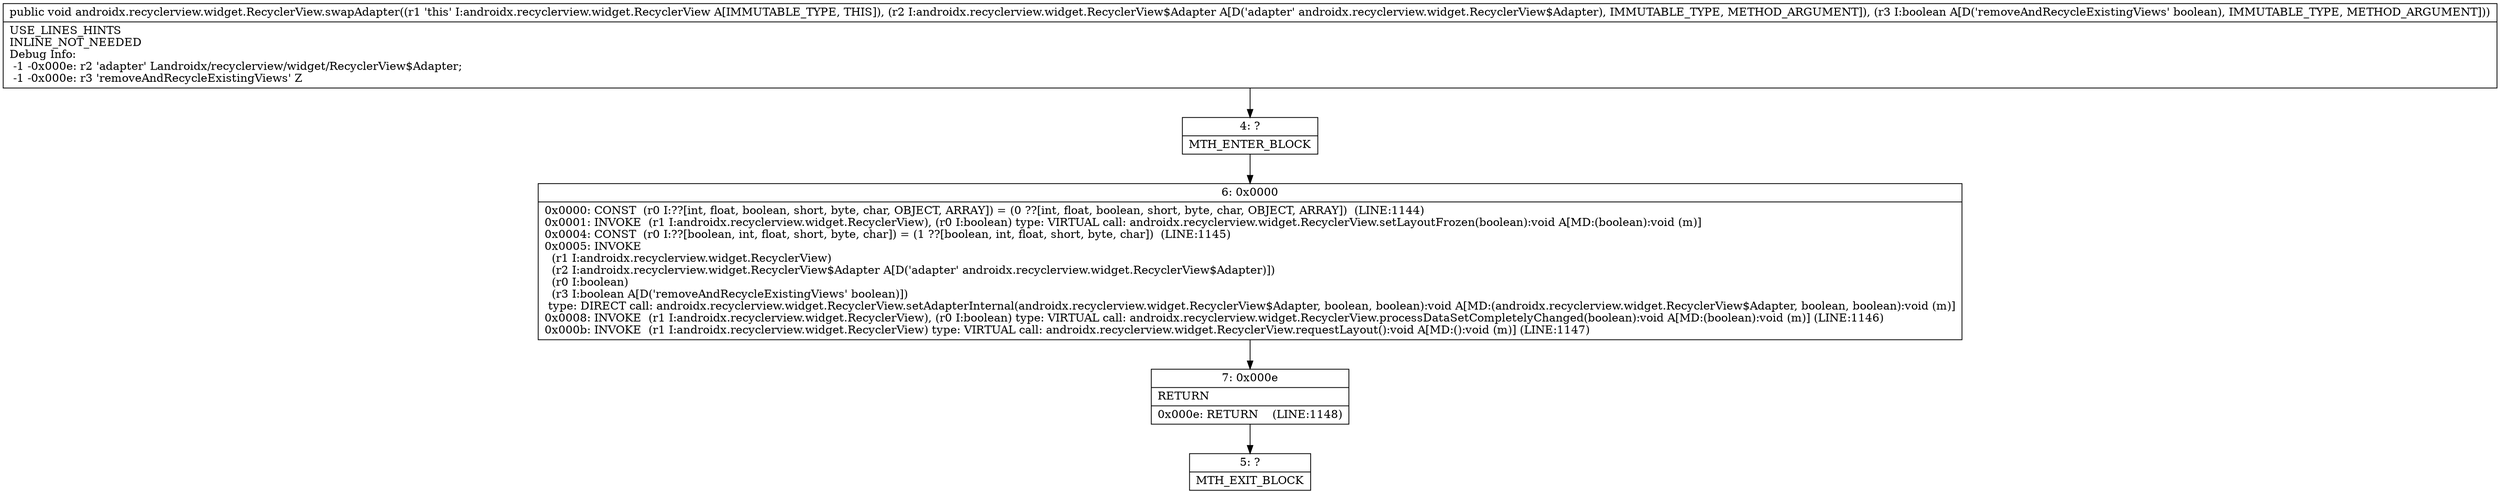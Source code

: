 digraph "CFG forandroidx.recyclerview.widget.RecyclerView.swapAdapter(Landroidx\/recyclerview\/widget\/RecyclerView$Adapter;Z)V" {
Node_4 [shape=record,label="{4\:\ ?|MTH_ENTER_BLOCK\l}"];
Node_6 [shape=record,label="{6\:\ 0x0000|0x0000: CONST  (r0 I:??[int, float, boolean, short, byte, char, OBJECT, ARRAY]) = (0 ??[int, float, boolean, short, byte, char, OBJECT, ARRAY])  (LINE:1144)\l0x0001: INVOKE  (r1 I:androidx.recyclerview.widget.RecyclerView), (r0 I:boolean) type: VIRTUAL call: androidx.recyclerview.widget.RecyclerView.setLayoutFrozen(boolean):void A[MD:(boolean):void (m)]\l0x0004: CONST  (r0 I:??[boolean, int, float, short, byte, char]) = (1 ??[boolean, int, float, short, byte, char])  (LINE:1145)\l0x0005: INVOKE  \l  (r1 I:androidx.recyclerview.widget.RecyclerView)\l  (r2 I:androidx.recyclerview.widget.RecyclerView$Adapter A[D('adapter' androidx.recyclerview.widget.RecyclerView$Adapter)])\l  (r0 I:boolean)\l  (r3 I:boolean A[D('removeAndRecycleExistingViews' boolean)])\l type: DIRECT call: androidx.recyclerview.widget.RecyclerView.setAdapterInternal(androidx.recyclerview.widget.RecyclerView$Adapter, boolean, boolean):void A[MD:(androidx.recyclerview.widget.RecyclerView$Adapter, boolean, boolean):void (m)]\l0x0008: INVOKE  (r1 I:androidx.recyclerview.widget.RecyclerView), (r0 I:boolean) type: VIRTUAL call: androidx.recyclerview.widget.RecyclerView.processDataSetCompletelyChanged(boolean):void A[MD:(boolean):void (m)] (LINE:1146)\l0x000b: INVOKE  (r1 I:androidx.recyclerview.widget.RecyclerView) type: VIRTUAL call: androidx.recyclerview.widget.RecyclerView.requestLayout():void A[MD:():void (m)] (LINE:1147)\l}"];
Node_7 [shape=record,label="{7\:\ 0x000e|RETURN\l|0x000e: RETURN    (LINE:1148)\l}"];
Node_5 [shape=record,label="{5\:\ ?|MTH_EXIT_BLOCK\l}"];
MethodNode[shape=record,label="{public void androidx.recyclerview.widget.RecyclerView.swapAdapter((r1 'this' I:androidx.recyclerview.widget.RecyclerView A[IMMUTABLE_TYPE, THIS]), (r2 I:androidx.recyclerview.widget.RecyclerView$Adapter A[D('adapter' androidx.recyclerview.widget.RecyclerView$Adapter), IMMUTABLE_TYPE, METHOD_ARGUMENT]), (r3 I:boolean A[D('removeAndRecycleExistingViews' boolean), IMMUTABLE_TYPE, METHOD_ARGUMENT]))  | USE_LINES_HINTS\lINLINE_NOT_NEEDED\lDebug Info:\l  \-1 \-0x000e: r2 'adapter' Landroidx\/recyclerview\/widget\/RecyclerView$Adapter;\l  \-1 \-0x000e: r3 'removeAndRecycleExistingViews' Z\l}"];
MethodNode -> Node_4;Node_4 -> Node_6;
Node_6 -> Node_7;
Node_7 -> Node_5;
}

